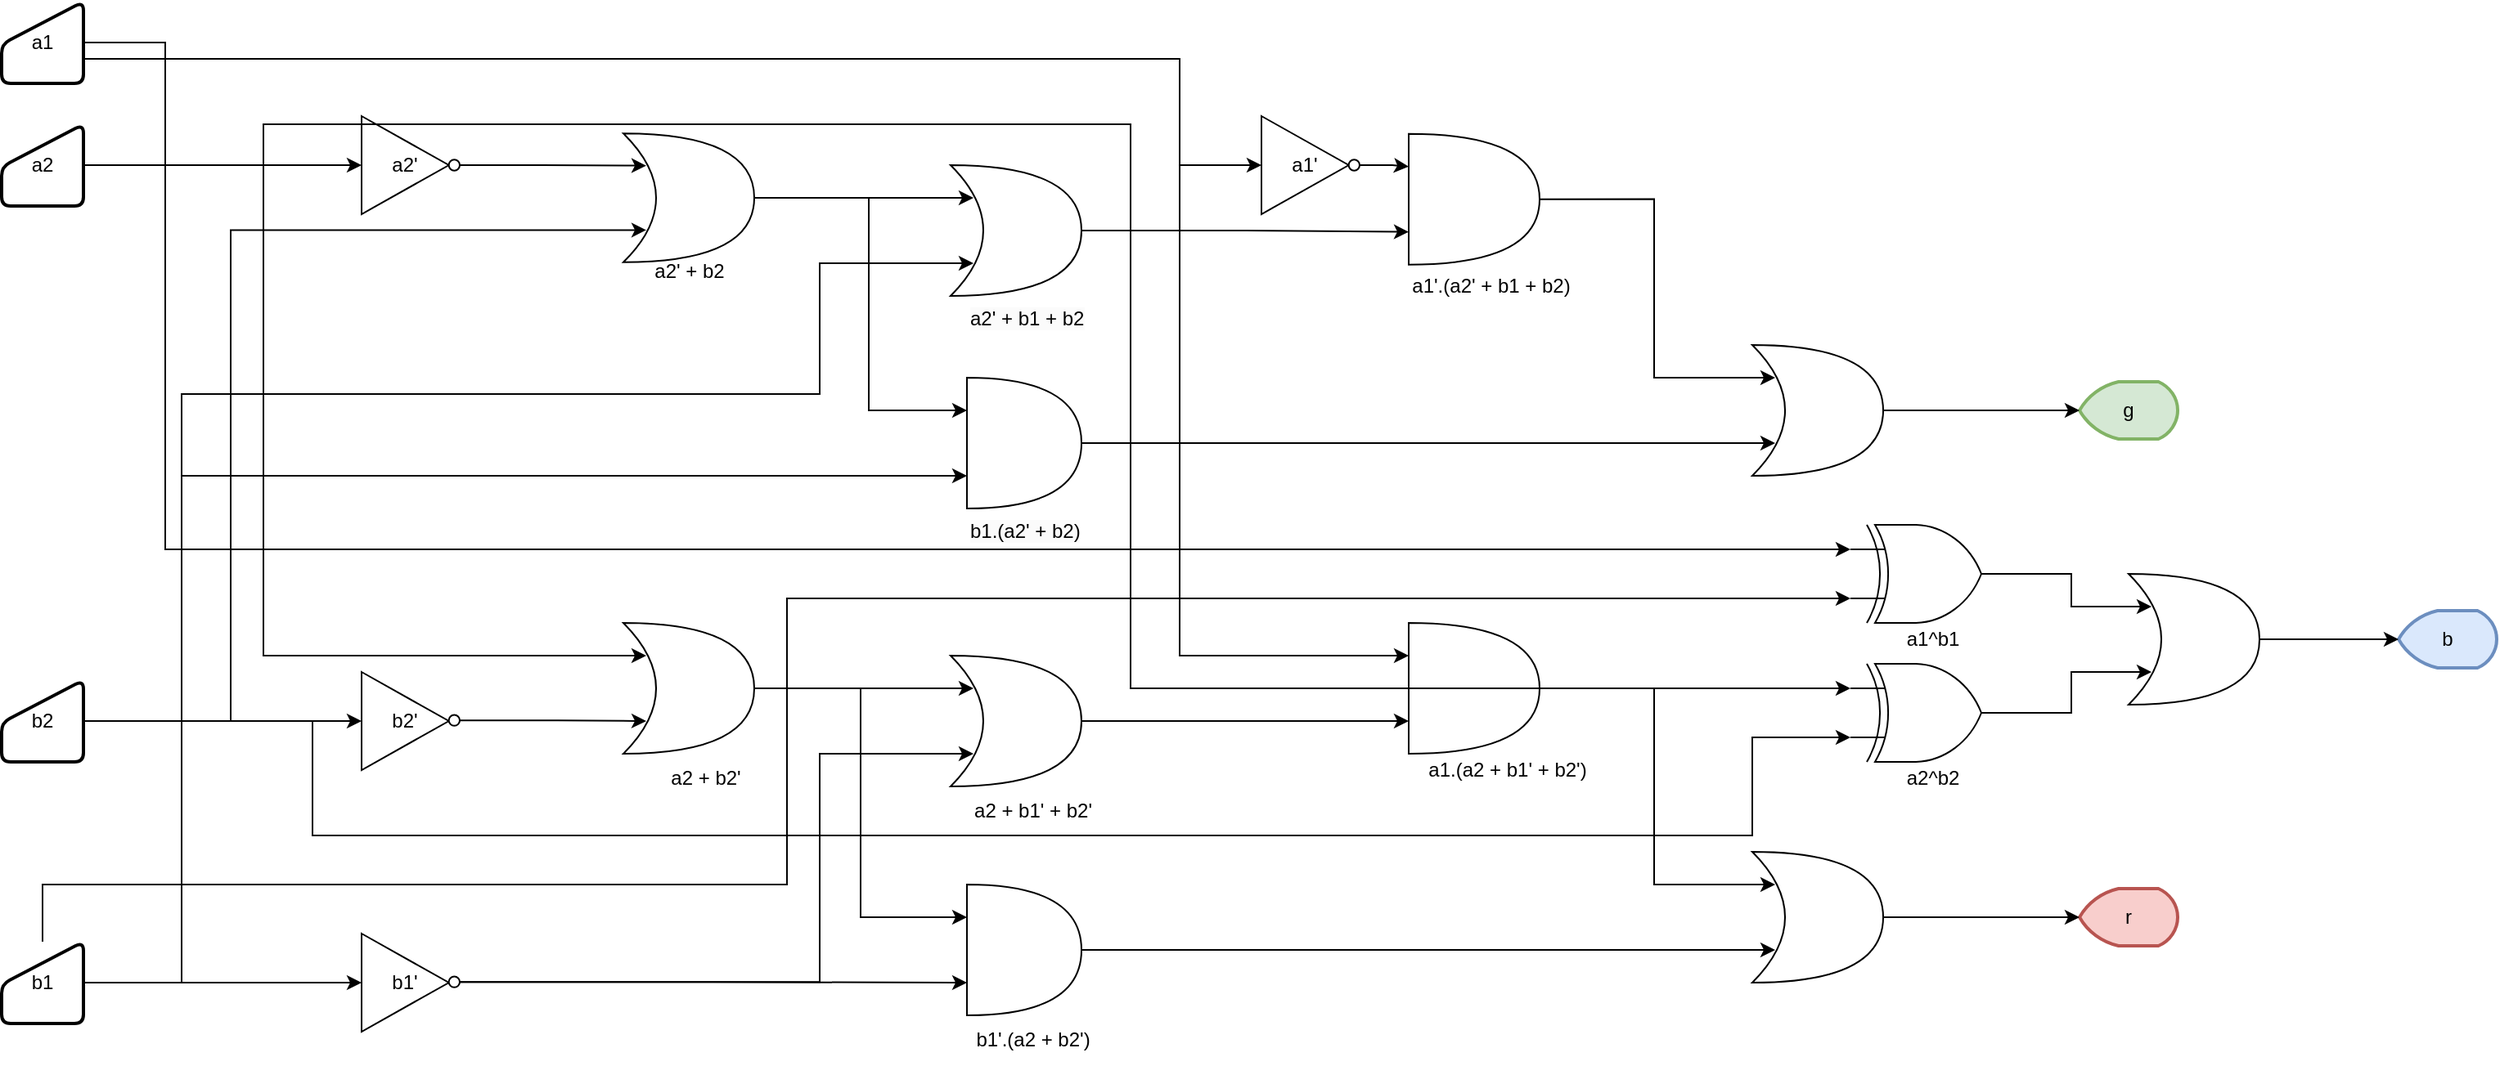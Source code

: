 <mxfile version="26.0.6">
  <diagram name="Page-1" id="YMpeEM0emrkQcf3CNv-r">
    <mxGraphModel dx="2728" dy="1109" grid="1" gridSize="10" guides="1" tooltips="1" connect="1" arrows="1" fold="1" page="1" pageScale="1" pageWidth="850" pageHeight="1100" math="0" shadow="0">
      <root>
        <mxCell id="0" />
        <mxCell id="1" parent="0" />
        <mxCell id="6POHzfX0X49WXBiu22xe-26" style="edgeStyle=orthogonalEdgeStyle;rounded=0;orthogonalLoop=1;jettySize=auto;html=1;exitX=1;exitY=0.5;exitDx=0;exitDy=0;entryX=0;entryY=0.25;entryDx=0;entryDy=0;entryPerimeter=0;" parent="1" source="6POHzfX0X49WXBiu22xe-3" target="6POHzfX0X49WXBiu22xe-45" edge="1">
          <mxGeometry relative="1" as="geometry">
            <mxPoint x="600" y="560" as="targetPoint" />
            <Array as="points">
              <mxPoint x="500" y="195" />
              <mxPoint x="500" y="560" />
            </Array>
          </mxGeometry>
        </mxCell>
        <mxCell id="6POHzfX0X49WXBiu22xe-82" style="edgeStyle=orthogonalEdgeStyle;rounded=0;orthogonalLoop=1;jettySize=auto;html=1;exitX=1;exitY=0.5;exitDx=0;exitDy=0;entryX=0;entryY=0.5;entryDx=0;entryDy=0;" parent="1" source="6POHzfX0X49WXBiu22xe-3" target="6POHzfX0X49WXBiu22xe-79" edge="1">
          <mxGeometry relative="1" as="geometry">
            <Array as="points">
              <mxPoint x="500" y="195" />
              <mxPoint x="500" y="260" />
            </Array>
          </mxGeometry>
        </mxCell>
        <mxCell id="6POHzfX0X49WXBiu22xe-3" value="a1" style="html=1;strokeWidth=2;shape=manualInput;whiteSpace=wrap;rounded=1;size=26;arcSize=11;" parent="1" vertex="1">
          <mxGeometry x="-220" y="160" width="50" height="50" as="geometry" />
        </mxCell>
        <mxCell id="6POHzfX0X49WXBiu22xe-28" style="edgeStyle=orthogonalEdgeStyle;rounded=0;orthogonalLoop=1;jettySize=auto;html=1;entryX=0;entryY=0.5;entryDx=0;entryDy=0;strokeColor=#000000;" parent="1" source="6POHzfX0X49WXBiu22xe-5" target="6POHzfX0X49WXBiu22xe-20" edge="1">
          <mxGeometry relative="1" as="geometry">
            <Array as="points">
              <mxPoint x="-130" y="760" />
              <mxPoint x="-130" y="760" />
            </Array>
          </mxGeometry>
        </mxCell>
        <mxCell id="6POHzfX0X49WXBiu22xe-58" style="edgeStyle=orthogonalEdgeStyle;rounded=0;orthogonalLoop=1;jettySize=auto;html=1;entryX=0.175;entryY=0.75;entryDx=0;entryDy=0;entryPerimeter=0;strokeWidth=1;strokeColor=#000000;exitX=1;exitY=0.5;exitDx=0;exitDy=0;" parent="1" source="6POHzfX0X49WXBiu22xe-5" target="6POHzfX0X49WXBiu22xe-59" edge="1">
          <mxGeometry relative="1" as="geometry">
            <mxPoint x="330" y="510" as="targetPoint" />
            <Array as="points">
              <mxPoint x="-110" y="760" />
              <mxPoint x="-110" y="400" />
              <mxPoint x="280" y="400" />
              <mxPoint x="280" y="320" />
            </Array>
          </mxGeometry>
        </mxCell>
        <mxCell id="6POHzfX0X49WXBiu22xe-5" value="b1" style="html=1;strokeWidth=2;shape=manualInput;whiteSpace=wrap;rounded=1;size=26;arcSize=11;" parent="1" vertex="1">
          <mxGeometry x="-220" y="735" width="50" height="50" as="geometry" />
        </mxCell>
        <mxCell id="6POHzfX0X49WXBiu22xe-29" style="edgeStyle=orthogonalEdgeStyle;rounded=0;orthogonalLoop=1;jettySize=auto;html=1;entryX=0;entryY=0.5;entryDx=0;entryDy=0;strokeColor=#000000;" parent="1" source="6POHzfX0X49WXBiu22xe-6" target="6POHzfX0X49WXBiu22xe-24" edge="1">
          <mxGeometry relative="1" as="geometry" />
        </mxCell>
        <mxCell id="6POHzfX0X49WXBiu22xe-6" value="b2" style="html=1;strokeWidth=2;shape=manualInput;whiteSpace=wrap;rounded=1;size=26;arcSize=11;" parent="1" vertex="1">
          <mxGeometry x="-220" y="575" width="50" height="50" as="geometry" />
        </mxCell>
        <mxCell id="6POHzfX0X49WXBiu22xe-9" value="r" style="strokeWidth=2;html=1;shape=mxgraph.flowchart.display;whiteSpace=wrap;fillColor=#f8cecc;strokeColor=#b85450;" parent="1" vertex="1">
          <mxGeometry x="1050" y="702.5" width="60" height="35" as="geometry" />
        </mxCell>
        <mxCell id="6POHzfX0X49WXBiu22xe-10" value="g" style="strokeWidth=2;html=1;shape=mxgraph.flowchart.display;whiteSpace=wrap;fillColor=#d5e8d4;strokeColor=#82b366;" parent="1" vertex="1">
          <mxGeometry x="1050" y="392.5" width="60" height="35" as="geometry" />
        </mxCell>
        <mxCell id="6POHzfX0X49WXBiu22xe-11" value="b" style="strokeWidth=2;html=1;shape=mxgraph.flowchart.display;whiteSpace=wrap;fillColor=#dae8fc;strokeColor=#6c8ebf;" parent="1" vertex="1">
          <mxGeometry x="1245" y="532.5" width="60" height="35" as="geometry" />
        </mxCell>
        <mxCell id="6POHzfX0X49WXBiu22xe-19" value="" style="group" parent="1" vertex="1" connectable="0">
          <mxGeometry y="730" width="60" height="60" as="geometry" />
        </mxCell>
        <mxCell id="6POHzfX0X49WXBiu22xe-20" value="b1&#39;" style="triangle;whiteSpace=wrap;html=1;" parent="6POHzfX0X49WXBiu22xe-19" vertex="1">
          <mxGeometry width="53.333" height="60" as="geometry" />
        </mxCell>
        <mxCell id="6POHzfX0X49WXBiu22xe-21" value="" style="ellipse;whiteSpace=wrap;html=1;aspect=fixed;strokeColor=#000000;" parent="6POHzfX0X49WXBiu22xe-19" vertex="1">
          <mxGeometry x="53.333" y="26.25" width="6.667" height="6.667" as="geometry" />
        </mxCell>
        <mxCell id="6POHzfX0X49WXBiu22xe-23" value="" style="group;strokeColor=none;" parent="1" vertex="1" connectable="0">
          <mxGeometry y="570" width="60" height="60" as="geometry" />
        </mxCell>
        <mxCell id="6POHzfX0X49WXBiu22xe-24" value="b2&#39;" style="triangle;whiteSpace=wrap;html=1;strokeColor=#000000;" parent="6POHzfX0X49WXBiu22xe-23" vertex="1">
          <mxGeometry width="53.333" height="60" as="geometry" />
        </mxCell>
        <mxCell id="6POHzfX0X49WXBiu22xe-25" value="" style="ellipse;whiteSpace=wrap;html=1;aspect=fixed;strokeColor=#000000;" parent="6POHzfX0X49WXBiu22xe-23" vertex="1">
          <mxGeometry x="53.333" y="26.25" width="6.667" height="6.667" as="geometry" />
        </mxCell>
        <mxCell id="6POHzfX0X49WXBiu22xe-33" style="edgeStyle=orthogonalEdgeStyle;rounded=0;orthogonalLoop=1;jettySize=auto;html=1;entryX=0.175;entryY=0.25;entryDx=0;entryDy=0;entryPerimeter=0;strokeColor=#000000;exitX=1;exitY=0.5;exitDx=0;exitDy=0;" parent="1" source="6POHzfX0X49WXBiu22xe-4" target="6POHzfX0X49WXBiu22xe-30" edge="1">
          <mxGeometry relative="1" as="geometry">
            <mxPoint x="-60" y="360" as="sourcePoint" />
            <Array as="points">
              <mxPoint x="-60" y="260" />
              <mxPoint x="-60" y="560" />
            </Array>
          </mxGeometry>
        </mxCell>
        <mxCell id="6POHzfX0X49WXBiu22xe-35" value="" style="group;strokeColor=none;" parent="1" vertex="1" connectable="0">
          <mxGeometry x="160" y="540" width="100" height="110.0" as="geometry" />
        </mxCell>
        <mxCell id="6POHzfX0X49WXBiu22xe-30" value="" style="shape=xor;whiteSpace=wrap;html=1;strokeColor=default;" parent="6POHzfX0X49WXBiu22xe-35" vertex="1">
          <mxGeometry width="80" height="80" as="geometry" />
        </mxCell>
        <mxCell id="6POHzfX0X49WXBiu22xe-34" value="a2 + b2&#39;" style="text;html=1;align=center;verticalAlign=middle;resizable=0;points=[];autosize=1;strokeColor=none;fillColor=none;" parent="6POHzfX0X49WXBiu22xe-35" vertex="1">
          <mxGeometry x="15" y="80" width="70" height="30" as="geometry" />
        </mxCell>
        <mxCell id="6POHzfX0X49WXBiu22xe-44" style="edgeStyle=orthogonalEdgeStyle;rounded=0;orthogonalLoop=1;jettySize=auto;html=1;exitX=1;exitY=0.5;exitDx=0;exitDy=0;strokeColor=#000000;entryX=0.175;entryY=0.75;entryDx=0;entryDy=0;entryPerimeter=0;" parent="1" source="6POHzfX0X49WXBiu22xe-6" target="6POHzfX0X49WXBiu22xe-37" edge="1">
          <mxGeometry relative="1" as="geometry">
            <mxPoint x="150" y="380" as="targetPoint" />
            <Array as="points">
              <mxPoint x="-80" y="600" />
              <mxPoint x="-80" y="300" />
            </Array>
          </mxGeometry>
        </mxCell>
        <mxCell id="6POHzfX0X49WXBiu22xe-45" value="" style="shape=or;whiteSpace=wrap;html=1;" parent="1" vertex="1">
          <mxGeometry x="640" y="540" width="80" height="80" as="geometry" />
        </mxCell>
        <mxCell id="6POHzfX0X49WXBiu22xe-46" value="" style="shape=or;whiteSpace=wrap;html=1;" parent="1" vertex="1">
          <mxGeometry x="370" y="700" width="70" height="80" as="geometry" />
        </mxCell>
        <mxCell id="6POHzfX0X49WXBiu22xe-49" style="edgeStyle=orthogonalEdgeStyle;rounded=0;orthogonalLoop=1;jettySize=auto;html=1;entryX=0.175;entryY=0.75;entryDx=0;entryDy=0;entryPerimeter=0;strokeColor=#000000;" parent="1" source="6POHzfX0X49WXBiu22xe-25" target="6POHzfX0X49WXBiu22xe-30" edge="1">
          <mxGeometry relative="1" as="geometry">
            <Array as="points">
              <mxPoint x="120" y="600" />
              <mxPoint x="120" y="600" />
            </Array>
          </mxGeometry>
        </mxCell>
        <mxCell id="6POHzfX0X49WXBiu22xe-51" value="a1&#39;.(a2&#39; + b1 + b2)" style="text;html=1;align=center;verticalAlign=middle;resizable=0;points=[];autosize=1;strokeColor=none;fillColor=none;" parent="1" vertex="1">
          <mxGeometry x="630" y="319.38" width="120" height="30" as="geometry" />
        </mxCell>
        <mxCell id="6POHzfX0X49WXBiu22xe-54" value="a1.(a2 + b1&#39; + b2&#39;)" style="text;html=1;align=center;verticalAlign=middle;resizable=0;points=[];autosize=1;strokeColor=none;fillColor=none;" parent="1" vertex="1">
          <mxGeometry x="640" y="615" width="120" height="30" as="geometry" />
        </mxCell>
        <mxCell id="6POHzfX0X49WXBiu22xe-55" value="" style="shape=xor;whiteSpace=wrap;html=1;" parent="1" vertex="1">
          <mxGeometry x="360" y="560" width="80" height="80" as="geometry" />
        </mxCell>
        <mxCell id="6POHzfX0X49WXBiu22xe-56" style="edgeStyle=orthogonalEdgeStyle;rounded=0;orthogonalLoop=1;jettySize=auto;html=1;entryX=0.175;entryY=0.25;entryDx=0;entryDy=0;entryPerimeter=0;strokeColor=#000000;" parent="1" source="6POHzfX0X49WXBiu22xe-30" target="6POHzfX0X49WXBiu22xe-55" edge="1">
          <mxGeometry relative="1" as="geometry">
            <Array as="points">
              <mxPoint x="330" y="580" />
              <mxPoint x="330" y="580" />
            </Array>
          </mxGeometry>
        </mxCell>
        <mxCell id="6POHzfX0X49WXBiu22xe-57" style="edgeStyle=orthogonalEdgeStyle;rounded=0;orthogonalLoop=1;jettySize=auto;html=1;entryX=0.175;entryY=0.75;entryDx=0;entryDy=0;entryPerimeter=0;strokeColor=#000000;" parent="1" source="6POHzfX0X49WXBiu22xe-21" target="6POHzfX0X49WXBiu22xe-55" edge="1">
          <mxGeometry relative="1" as="geometry">
            <Array as="points">
              <mxPoint x="280" y="760" />
              <mxPoint x="280" y="620" />
            </Array>
          </mxGeometry>
        </mxCell>
        <mxCell id="6POHzfX0X49WXBiu22xe-61" value="&lt;span style=&quot;color: rgb(0, 0, 0); font-family: Helvetica; font-size: 12px; font-style: normal; font-variant-ligatures: normal; font-variant-caps: normal; font-weight: 400; letter-spacing: normal; orphans: 2; text-align: center; text-indent: 0px; text-transform: none; widows: 2; word-spacing: 0px; -webkit-text-stroke-width: 0px; white-space: nowrap; background-color: rgb(251, 251, 251); text-decoration-thickness: initial; text-decoration-style: initial; text-decoration-color: initial; float: none; display: inline !important;&quot;&gt;a2&#39; + b1 + b2&lt;/span&gt;" style="text;whiteSpace=wrap;html=1;" parent="1" vertex="1">
          <mxGeometry x="370" y="340" width="130" height="40" as="geometry" />
        </mxCell>
        <mxCell id="6POHzfX0X49WXBiu22xe-62" value="a2 + b1&#39; + b2&#39;" style="text;html=1;align=center;verticalAlign=middle;resizable=0;points=[];autosize=1;strokeColor=none;fillColor=none;" parent="1" vertex="1">
          <mxGeometry x="360" y="640" width="100" height="30" as="geometry" />
        </mxCell>
        <mxCell id="6POHzfX0X49WXBiu22xe-63" style="edgeStyle=orthogonalEdgeStyle;rounded=0;orthogonalLoop=1;jettySize=auto;html=1;entryX=0;entryY=0.25;entryDx=0;entryDy=0;entryPerimeter=0;" parent="1" source="6POHzfX0X49WXBiu22xe-30" target="6POHzfX0X49WXBiu22xe-46" edge="1">
          <mxGeometry relative="1" as="geometry" />
        </mxCell>
        <mxCell id="6POHzfX0X49WXBiu22xe-64" style="edgeStyle=orthogonalEdgeStyle;rounded=0;orthogonalLoop=1;jettySize=auto;html=1;entryX=0;entryY=0.75;entryDx=0;entryDy=0;entryPerimeter=0;" parent="1" source="6POHzfX0X49WXBiu22xe-21" target="6POHzfX0X49WXBiu22xe-46" edge="1">
          <mxGeometry relative="1" as="geometry" />
        </mxCell>
        <mxCell id="6POHzfX0X49WXBiu22xe-65" value="b1&#39;.(a2 + b2&#39;)" style="text;html=1;align=center;verticalAlign=middle;resizable=0;points=[];autosize=1;strokeColor=none;fillColor=none;" parent="1" vertex="1">
          <mxGeometry x="365" y="780" width="90" height="30" as="geometry" />
        </mxCell>
        <mxCell id="6POHzfX0X49WXBiu22xe-16" value="a2&#39;" style="triangle;whiteSpace=wrap;html=1;strokeColor=#000000;container=0;" parent="1" vertex="1">
          <mxGeometry y="230" width="53.333" height="60" as="geometry" />
        </mxCell>
        <mxCell id="6POHzfX0X49WXBiu22xe-17" value="" style="ellipse;whiteSpace=wrap;html=1;aspect=fixed;strokeColor=#000000;container=0;" parent="1" vertex="1">
          <mxGeometry x="53.333" y="256.67" width="6.667" height="6.667" as="geometry" />
        </mxCell>
        <mxCell id="6POHzfX0X49WXBiu22xe-27" style="edgeStyle=orthogonalEdgeStyle;rounded=0;orthogonalLoop=1;jettySize=auto;html=1;strokeColor=#000000;entryX=0;entryY=0.5;entryDx=0;entryDy=0;" parent="1" source="6POHzfX0X49WXBiu22xe-4" target="6POHzfX0X49WXBiu22xe-16" edge="1">
          <mxGeometry relative="1" as="geometry">
            <mxPoint y="285" as="targetPoint" />
          </mxGeometry>
        </mxCell>
        <mxCell id="6POHzfX0X49WXBiu22xe-4" value="a2" style="html=1;strokeWidth=2;shape=manualInput;whiteSpace=wrap;rounded=1;size=26;arcSize=11;container=0;" parent="1" vertex="1">
          <mxGeometry x="-220" y="235" width="50" height="50" as="geometry" />
        </mxCell>
        <mxCell id="6POHzfX0X49WXBiu22xe-38" value="a2&#39; + b2" style="text;html=1;align=center;verticalAlign=middle;resizable=0;points=[];autosize=1;strokeColor=none;fillColor=none;container=0;" parent="1" vertex="1">
          <mxGeometry x="165" y="310" width="70" height="30" as="geometry" />
        </mxCell>
        <mxCell id="6POHzfX0X49WXBiu22xe-37" value="" style="shape=xor;whiteSpace=wrap;html=1;strokeColor=#000000;container=0;" parent="1" vertex="1">
          <mxGeometry x="160" y="240.63" width="80" height="78.75" as="geometry" />
        </mxCell>
        <mxCell id="6POHzfX0X49WXBiu22xe-59" value="" style="shape=xor;whiteSpace=wrap;html=1;container=0;" parent="1" vertex="1">
          <mxGeometry x="360" y="260" width="80" height="80" as="geometry" />
        </mxCell>
        <mxCell id="6POHzfX0X49WXBiu22xe-69" style="edgeStyle=orthogonalEdgeStyle;rounded=0;orthogonalLoop=1;jettySize=auto;html=1;entryX=0.175;entryY=0.25;entryDx=0;entryDy=0;entryPerimeter=0;" parent="1" source="6POHzfX0X49WXBiu22xe-17" target="6POHzfX0X49WXBiu22xe-37" edge="1">
          <mxGeometry relative="1" as="geometry" />
        </mxCell>
        <mxCell id="6POHzfX0X49WXBiu22xe-70" style="edgeStyle=orthogonalEdgeStyle;rounded=0;orthogonalLoop=1;jettySize=auto;html=1;exitX=1;exitY=0.5;exitDx=0;exitDy=0;exitPerimeter=0;entryX=0.175;entryY=0.25;entryDx=0;entryDy=0;entryPerimeter=0;" parent="1" source="6POHzfX0X49WXBiu22xe-37" target="6POHzfX0X49WXBiu22xe-59" edge="1">
          <mxGeometry relative="1" as="geometry" />
        </mxCell>
        <mxCell id="6POHzfX0X49WXBiu22xe-71" value="" style="shape=or;whiteSpace=wrap;html=1;" parent="1" vertex="1">
          <mxGeometry x="370" y="390" width="70" height="80" as="geometry" />
        </mxCell>
        <mxCell id="6POHzfX0X49WXBiu22xe-72" style="edgeStyle=orthogonalEdgeStyle;rounded=0;orthogonalLoop=1;jettySize=auto;html=1;entryX=0;entryY=0.25;entryDx=0;entryDy=0;entryPerimeter=0;" parent="1" source="6POHzfX0X49WXBiu22xe-37" target="6POHzfX0X49WXBiu22xe-71" edge="1">
          <mxGeometry relative="1" as="geometry">
            <Array as="points">
              <mxPoint x="310" y="280" />
              <mxPoint x="310" y="410" />
            </Array>
          </mxGeometry>
        </mxCell>
        <mxCell id="6POHzfX0X49WXBiu22xe-73" style="edgeStyle=orthogonalEdgeStyle;rounded=0;orthogonalLoop=1;jettySize=auto;html=1;entryX=0;entryY=0.75;entryDx=0;entryDy=0;entryPerimeter=0;" parent="1" source="6POHzfX0X49WXBiu22xe-5" target="6POHzfX0X49WXBiu22xe-71" edge="1">
          <mxGeometry relative="1" as="geometry">
            <Array as="points">
              <mxPoint x="-110" y="760" />
              <mxPoint x="-110" y="450" />
            </Array>
          </mxGeometry>
        </mxCell>
        <mxCell id="6POHzfX0X49WXBiu22xe-74" value="&lt;span style=&quot;color: rgb(0, 0, 0); font-family: Helvetica; font-size: 12px; font-style: normal; font-variant-ligatures: normal; font-variant-caps: normal; font-weight: 400; letter-spacing: normal; orphans: 2; text-align: center; text-indent: 0px; text-transform: none; widows: 2; word-spacing: 0px; -webkit-text-stroke-width: 0px; white-space: nowrap; background-color: rgb(251, 251, 251); text-decoration-thickness: initial; text-decoration-style: initial; text-decoration-color: initial; float: none; display: inline !important;&quot;&gt;b1.(a2&#39; + b2)&lt;/span&gt;" style="text;whiteSpace=wrap;html=1;" parent="1" vertex="1">
          <mxGeometry x="370" y="470" width="80" height="40" as="geometry" />
        </mxCell>
        <mxCell id="6POHzfX0X49WXBiu22xe-77" style="edgeStyle=orthogonalEdgeStyle;rounded=0;orthogonalLoop=1;jettySize=auto;html=1;entryX=0;entryY=0.75;entryDx=0;entryDy=0;entryPerimeter=0;" parent="1" source="6POHzfX0X49WXBiu22xe-55" target="6POHzfX0X49WXBiu22xe-45" edge="1">
          <mxGeometry relative="1" as="geometry" />
        </mxCell>
        <mxCell id="6POHzfX0X49WXBiu22xe-78" value="" style="shape=or;whiteSpace=wrap;html=1;" parent="1" vertex="1">
          <mxGeometry x="640" y="240.84" width="80" height="80" as="geometry" />
        </mxCell>
        <mxCell id="6POHzfX0X49WXBiu22xe-79" value="a1&#39;" style="triangle;whiteSpace=wrap;html=1;strokeColor=#000000;container=0;" parent="1" vertex="1">
          <mxGeometry x="550" y="230" width="53.333" height="60" as="geometry" />
        </mxCell>
        <mxCell id="6POHzfX0X49WXBiu22xe-81" style="edgeStyle=orthogonalEdgeStyle;rounded=0;orthogonalLoop=1;jettySize=auto;html=1;entryX=0;entryY=0.25;entryDx=0;entryDy=0;entryPerimeter=0;" parent="1" source="6POHzfX0X49WXBiu22xe-80" target="6POHzfX0X49WXBiu22xe-78" edge="1">
          <mxGeometry relative="1" as="geometry" />
        </mxCell>
        <mxCell id="6POHzfX0X49WXBiu22xe-83" style="edgeStyle=orthogonalEdgeStyle;rounded=0;orthogonalLoop=1;jettySize=auto;html=1;exitX=1;exitY=0.5;exitDx=0;exitDy=0;exitPerimeter=0;entryX=0;entryY=0.75;entryDx=0;entryDy=0;entryPerimeter=0;" parent="1" source="6POHzfX0X49WXBiu22xe-59" target="6POHzfX0X49WXBiu22xe-78" edge="1">
          <mxGeometry relative="1" as="geometry" />
        </mxCell>
        <mxCell id="6POHzfX0X49WXBiu22xe-80" value="" style="ellipse;whiteSpace=wrap;html=1;aspect=fixed;strokeColor=#000000;container=0;" parent="1" vertex="1">
          <mxGeometry x="603.333" y="256.67" width="6.667" height="6.667" as="geometry" />
        </mxCell>
        <mxCell id="6POHzfX0X49WXBiu22xe-85" value="" style="shape=xor;whiteSpace=wrap;html=1;container=0;" parent="1" vertex="1">
          <mxGeometry x="850" y="370" width="80" height="80" as="geometry" />
        </mxCell>
        <mxCell id="6POHzfX0X49WXBiu22xe-86" style="edgeStyle=orthogonalEdgeStyle;rounded=0;orthogonalLoop=1;jettySize=auto;html=1;exitX=1;exitY=0.5;exitDx=0;exitDy=0;exitPerimeter=0;entryX=0.175;entryY=0.25;entryDx=0;entryDy=0;entryPerimeter=0;" parent="1" source="6POHzfX0X49WXBiu22xe-78" target="6POHzfX0X49WXBiu22xe-85" edge="1">
          <mxGeometry relative="1" as="geometry">
            <Array as="points">
              <mxPoint x="790" y="281" />
              <mxPoint x="790" y="390" />
            </Array>
          </mxGeometry>
        </mxCell>
        <mxCell id="6POHzfX0X49WXBiu22xe-87" style="edgeStyle=orthogonalEdgeStyle;rounded=0;orthogonalLoop=1;jettySize=auto;html=1;entryX=0.175;entryY=0.75;entryDx=0;entryDy=0;entryPerimeter=0;" parent="1" source="6POHzfX0X49WXBiu22xe-71" target="6POHzfX0X49WXBiu22xe-85" edge="1">
          <mxGeometry relative="1" as="geometry">
            <Array as="points">
              <mxPoint x="830" y="430" />
              <mxPoint x="830" y="430" />
            </Array>
          </mxGeometry>
        </mxCell>
        <mxCell id="6POHzfX0X49WXBiu22xe-89" style="edgeStyle=orthogonalEdgeStyle;rounded=0;orthogonalLoop=1;jettySize=auto;html=1;entryX=0;entryY=0.5;entryDx=0;entryDy=0;entryPerimeter=0;" parent="1" source="6POHzfX0X49WXBiu22xe-85" target="6POHzfX0X49WXBiu22xe-10" edge="1">
          <mxGeometry relative="1" as="geometry" />
        </mxCell>
        <mxCell id="6POHzfX0X49WXBiu22xe-90" value="" style="shape=xor;whiteSpace=wrap;html=1;container=0;" parent="1" vertex="1">
          <mxGeometry x="850" y="680" width="80" height="80" as="geometry" />
        </mxCell>
        <mxCell id="6POHzfX0X49WXBiu22xe-92" style="edgeStyle=orthogonalEdgeStyle;rounded=0;orthogonalLoop=1;jettySize=auto;html=1;exitX=1;exitY=0.5;exitDx=0;exitDy=0;exitPerimeter=0;entryX=0.175;entryY=0.75;entryDx=0;entryDy=0;entryPerimeter=0;" parent="1" source="6POHzfX0X49WXBiu22xe-46" target="6POHzfX0X49WXBiu22xe-90" edge="1">
          <mxGeometry relative="1" as="geometry" />
        </mxCell>
        <mxCell id="6POHzfX0X49WXBiu22xe-93" style="edgeStyle=orthogonalEdgeStyle;rounded=0;orthogonalLoop=1;jettySize=auto;html=1;entryX=0.175;entryY=0.25;entryDx=0;entryDy=0;entryPerimeter=0;" parent="1" source="6POHzfX0X49WXBiu22xe-45" target="6POHzfX0X49WXBiu22xe-90" edge="1">
          <mxGeometry relative="1" as="geometry">
            <Array as="points">
              <mxPoint x="790" y="580" />
              <mxPoint x="790" y="700" />
            </Array>
          </mxGeometry>
        </mxCell>
        <mxCell id="6POHzfX0X49WXBiu22xe-94" style="edgeStyle=orthogonalEdgeStyle;rounded=0;orthogonalLoop=1;jettySize=auto;html=1;exitX=1;exitY=0.5;exitDx=0;exitDy=0;exitPerimeter=0;entryX=0;entryY=0.5;entryDx=0;entryDy=0;entryPerimeter=0;" parent="1" source="6POHzfX0X49WXBiu22xe-90" target="6POHzfX0X49WXBiu22xe-9" edge="1">
          <mxGeometry relative="1" as="geometry" />
        </mxCell>
        <mxCell id="6POHzfX0X49WXBiu22xe-95" value="" style="verticalLabelPosition=bottom;shadow=0;dashed=0;align=center;html=1;verticalAlign=top;shape=mxgraph.electrical.logic_gates.logic_gate;operation=xor;" parent="1" vertex="1">
          <mxGeometry x="910" y="480" width="100" height="60" as="geometry" />
        </mxCell>
        <mxCell id="6POHzfX0X49WXBiu22xe-96" style="edgeStyle=orthogonalEdgeStyle;rounded=0;orthogonalLoop=1;jettySize=auto;html=1;entryX=0;entryY=0.25;entryDx=0;entryDy=0;entryPerimeter=0;" parent="1" source="6POHzfX0X49WXBiu22xe-3" target="6POHzfX0X49WXBiu22xe-95" edge="1">
          <mxGeometry relative="1" as="geometry">
            <Array as="points">
              <mxPoint x="-120" y="185" />
              <mxPoint x="-120" y="495" />
            </Array>
          </mxGeometry>
        </mxCell>
        <mxCell id="6POHzfX0X49WXBiu22xe-97" style="edgeStyle=orthogonalEdgeStyle;rounded=0;orthogonalLoop=1;jettySize=auto;html=1;entryX=0;entryY=0.75;entryDx=0;entryDy=0;entryPerimeter=0;" parent="1" source="6POHzfX0X49WXBiu22xe-5" target="6POHzfX0X49WXBiu22xe-95" edge="1">
          <mxGeometry relative="1" as="geometry">
            <Array as="points">
              <mxPoint x="-195" y="700" />
              <mxPoint x="260" y="700" />
              <mxPoint x="260" y="525" />
            </Array>
          </mxGeometry>
        </mxCell>
        <mxCell id="6POHzfX0X49WXBiu22xe-98" value="a1^b1" style="text;html=1;align=center;verticalAlign=middle;resizable=0;points=[];autosize=1;strokeColor=none;fillColor=none;" parent="1" vertex="1">
          <mxGeometry x="930" y="535" width="60" height="30" as="geometry" />
        </mxCell>
        <mxCell id="6POHzfX0X49WXBiu22xe-99" value="" style="verticalLabelPosition=bottom;shadow=0;dashed=0;align=center;html=1;verticalAlign=top;shape=mxgraph.electrical.logic_gates.logic_gate;operation=xor;" parent="1" vertex="1">
          <mxGeometry x="910" y="565" width="100" height="60" as="geometry" />
        </mxCell>
        <mxCell id="6POHzfX0X49WXBiu22xe-100" style="edgeStyle=orthogonalEdgeStyle;rounded=0;orthogonalLoop=1;jettySize=auto;html=1;exitX=1;exitY=0.5;exitDx=0;exitDy=0;entryX=0;entryY=0.25;entryDx=0;entryDy=0;entryPerimeter=0;" parent="1" source="6POHzfX0X49WXBiu22xe-4" target="6POHzfX0X49WXBiu22xe-99" edge="1">
          <mxGeometry relative="1" as="geometry">
            <Array as="points">
              <mxPoint x="-60" y="260" />
              <mxPoint x="-60" y="235" />
              <mxPoint x="470" y="235" />
              <mxPoint x="470" y="580" />
              <mxPoint x="880" y="580" />
            </Array>
          </mxGeometry>
        </mxCell>
        <mxCell id="6POHzfX0X49WXBiu22xe-101" style="edgeStyle=orthogonalEdgeStyle;rounded=0;orthogonalLoop=1;jettySize=auto;html=1;exitX=1;exitY=0.5;exitDx=0;exitDy=0;entryX=0;entryY=0.75;entryDx=0;entryDy=0;entryPerimeter=0;" parent="1" source="6POHzfX0X49WXBiu22xe-6" target="6POHzfX0X49WXBiu22xe-99" edge="1">
          <mxGeometry relative="1" as="geometry">
            <Array as="points">
              <mxPoint x="-30" y="600" />
              <mxPoint x="-30" y="670" />
              <mxPoint x="850" y="670" />
            </Array>
          </mxGeometry>
        </mxCell>
        <mxCell id="6POHzfX0X49WXBiu22xe-102" value="a2^b2" style="text;html=1;align=center;verticalAlign=middle;resizable=0;points=[];autosize=1;strokeColor=none;fillColor=none;" parent="1" vertex="1">
          <mxGeometry x="930" y="620" width="60" height="30" as="geometry" />
        </mxCell>
        <mxCell id="6POHzfX0X49WXBiu22xe-104" value="" style="shape=xor;whiteSpace=wrap;html=1;container=0;" parent="1" vertex="1">
          <mxGeometry x="1080" y="510" width="80" height="80" as="geometry" />
        </mxCell>
        <mxCell id="6POHzfX0X49WXBiu22xe-105" style="edgeStyle=orthogonalEdgeStyle;rounded=0;orthogonalLoop=1;jettySize=auto;html=1;exitX=1;exitY=0.5;exitDx=0;exitDy=0;exitPerimeter=0;entryX=0.175;entryY=0.25;entryDx=0;entryDy=0;entryPerimeter=0;" parent="1" source="6POHzfX0X49WXBiu22xe-95" target="6POHzfX0X49WXBiu22xe-104" edge="1">
          <mxGeometry relative="1" as="geometry" />
        </mxCell>
        <mxCell id="6POHzfX0X49WXBiu22xe-106" style="edgeStyle=orthogonalEdgeStyle;rounded=0;orthogonalLoop=1;jettySize=auto;html=1;exitX=1;exitY=0.5;exitDx=0;exitDy=0;exitPerimeter=0;entryX=0.175;entryY=0.75;entryDx=0;entryDy=0;entryPerimeter=0;" parent="1" source="6POHzfX0X49WXBiu22xe-99" target="6POHzfX0X49WXBiu22xe-104" edge="1">
          <mxGeometry relative="1" as="geometry" />
        </mxCell>
        <mxCell id="6POHzfX0X49WXBiu22xe-107" style="edgeStyle=orthogonalEdgeStyle;rounded=0;orthogonalLoop=1;jettySize=auto;html=1;exitX=1;exitY=0.5;exitDx=0;exitDy=0;exitPerimeter=0;entryX=0;entryY=0.5;entryDx=0;entryDy=0;entryPerimeter=0;" parent="1" source="6POHzfX0X49WXBiu22xe-104" target="6POHzfX0X49WXBiu22xe-11" edge="1">
          <mxGeometry relative="1" as="geometry" />
        </mxCell>
      </root>
    </mxGraphModel>
  </diagram>
</mxfile>
